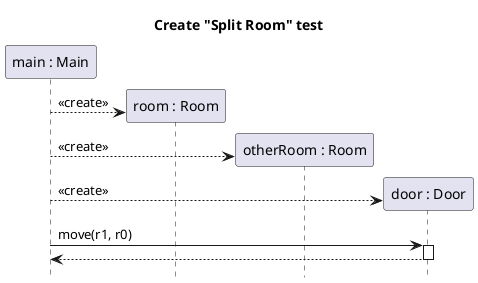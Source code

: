 @startuml room-split-create
title Create "Split Room" test
hide footbox
skinparam SequenceReferenceBackgroundColor white

participant "main : Main" as main
participant "room : Room" as r1
participant "otherRoom : Room" as r0
participant "door : Door" as d

autoactivate on

create r1
main --> r1 : <<create>>
create r0
main --> r0 : <<create>>
create d
main --> d : <<create>>
main -> d : move(r1, r0)
return

@enduml